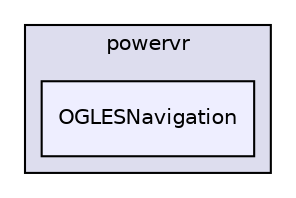 digraph "PVR/SDK_3.4/Examples/Advanced/Navigation/OGLES/Build/Android/src/com/powervr/OGLESNavigation" {
  compound=true
  node [ fontsize="10", fontname="Helvetica"];
  edge [ labelfontsize="10", labelfontname="Helvetica"];
  subgraph clusterdir_279904718b44015406367f530131a423 {
    graph [ bgcolor="#ddddee", pencolor="black", label="powervr" fontname="Helvetica", fontsize="10", URL="dir_279904718b44015406367f530131a423.html"]
  dir_df866e86c9054f5b9b859be818b06b3d [shape=box, label="OGLESNavigation", style="filled", fillcolor="#eeeeff", pencolor="black", URL="dir_df866e86c9054f5b9b859be818b06b3d.html"];
  }
}
